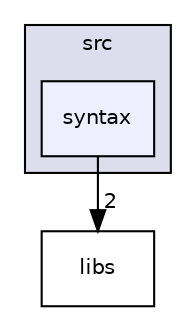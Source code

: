 digraph "src/syntax" {
  compound=true
  node [ fontsize="10", fontname="Helvetica"];
  edge [ labelfontsize="10", labelfontname="Helvetica"];
  subgraph clusterdir_68267d1309a1af8e8297ef4c3efbcdba {
    graph [ bgcolor="#ddddee", pencolor="black", label="src" fontname="Helvetica", fontsize="10", URL="dir_68267d1309a1af8e8297ef4c3efbcdba.html"]
  dir_7d11a2a154e09771a566af8afa1549ff [shape=box, label="syntax", style="filled", fillcolor="#eeeeff", pencolor="black", URL="dir_7d11a2a154e09771a566af8afa1549ff.html"];
  }
  dir_87a455bccb09a92130c26a11a880c98a [shape=box label="libs" URL="dir_87a455bccb09a92130c26a11a880c98a.html"];
  dir_7d11a2a154e09771a566af8afa1549ff->dir_87a455bccb09a92130c26a11a880c98a [headlabel="2", labeldistance=1.5 headhref="dir_000006_000004.html"];
}

